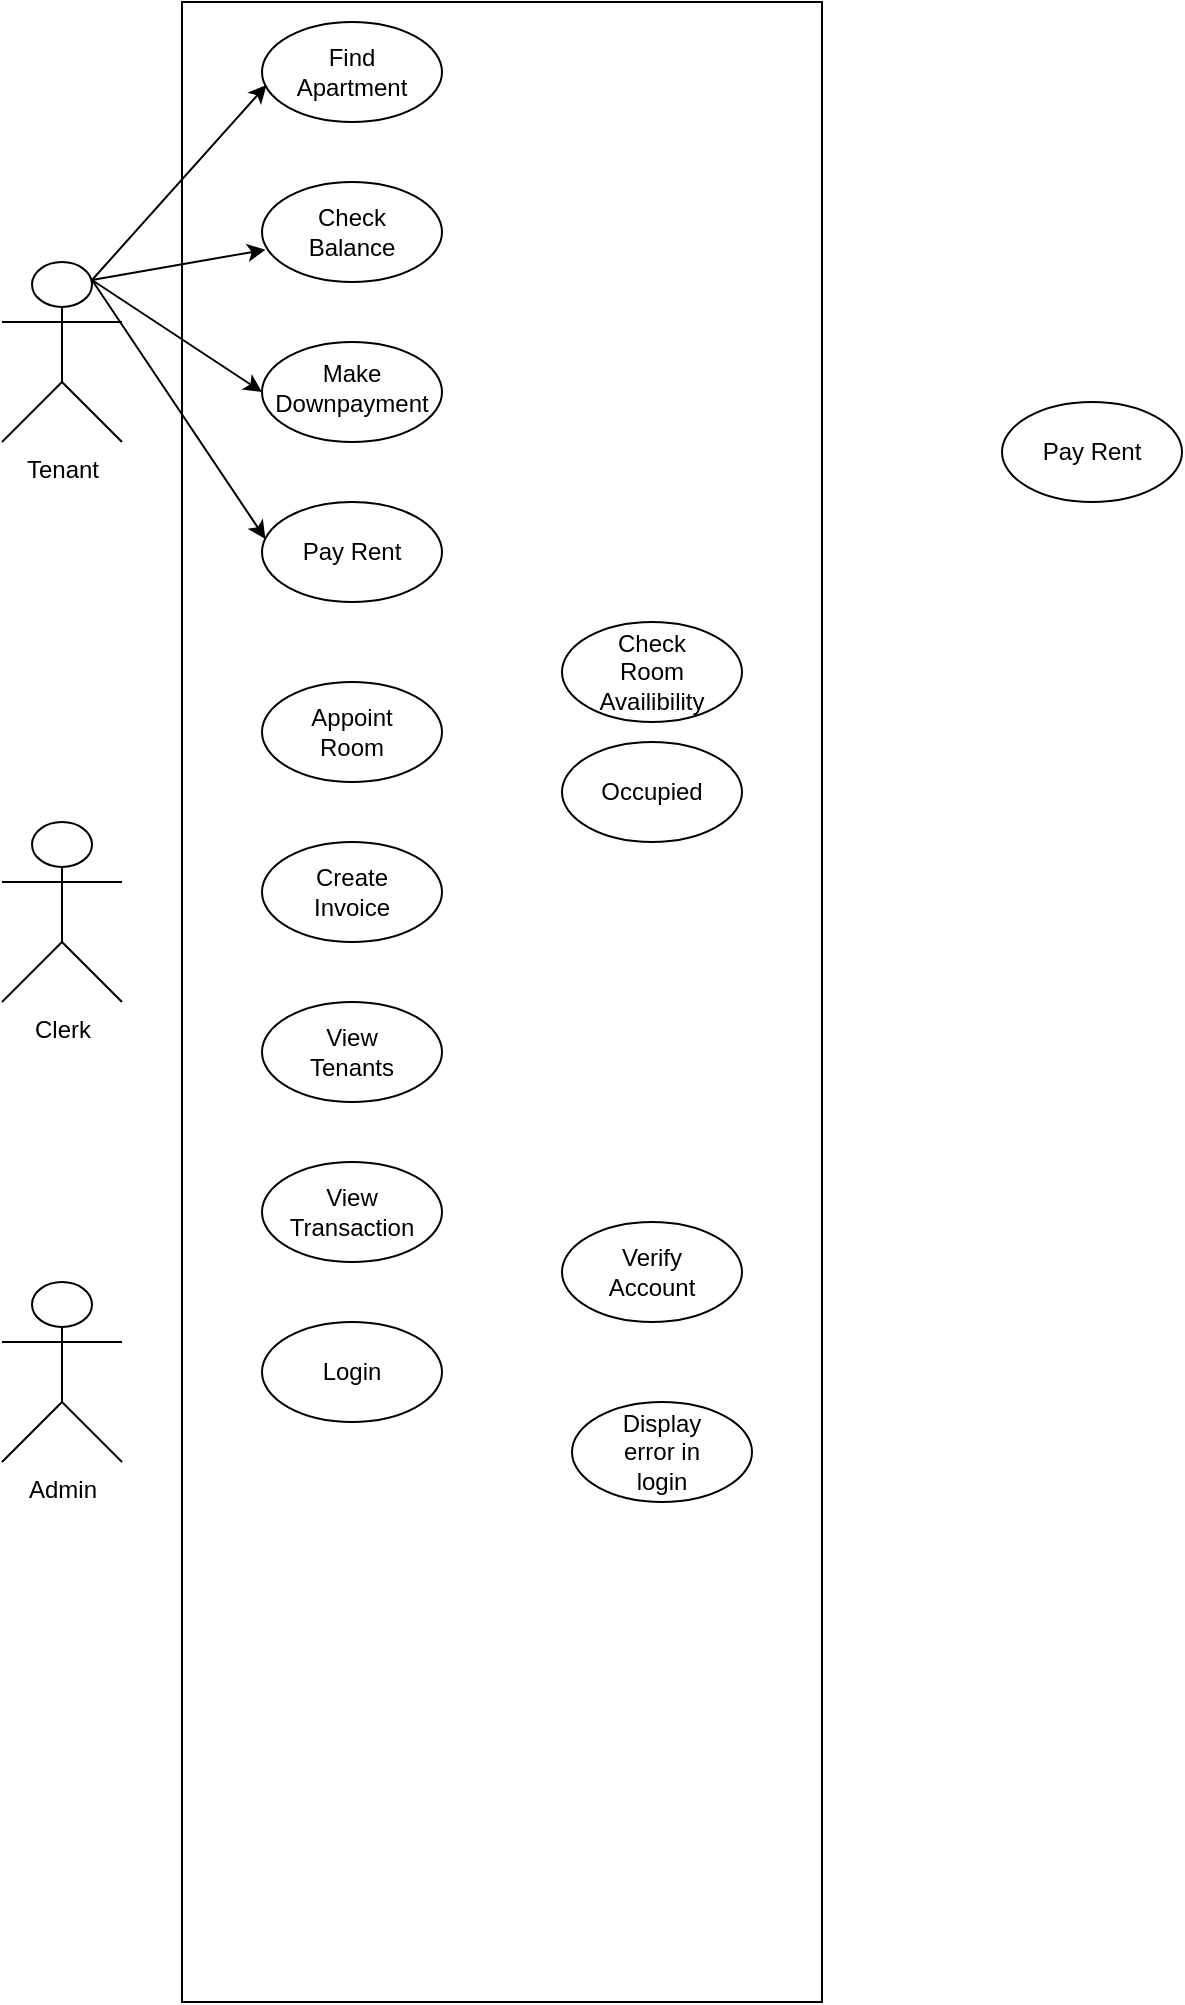 <mxfile version="24.4.0" type="github">
  <diagram name="Page-1" id="ErVDkJ_VCSMGlqEWy1Zw">
    <mxGraphModel dx="1383" dy="1871" grid="1" gridSize="10" guides="1" tooltips="1" connect="1" arrows="1" fold="1" page="1" pageScale="1" pageWidth="850" pageHeight="1100" math="0" shadow="0">
      <root>
        <mxCell id="0" />
        <mxCell id="1" parent="0" />
        <mxCell id="4Zrpz9rt_v4OXxLSvFco-5" value="" style="rounded=0;whiteSpace=wrap;html=1;" parent="1" vertex="1">
          <mxGeometry x="230" y="-280" width="320" height="1000" as="geometry" />
        </mxCell>
        <mxCell id="4Zrpz9rt_v4OXxLSvFco-1" value="Tenant" style="shape=umlActor;verticalLabelPosition=bottom;verticalAlign=top;html=1;outlineConnect=0;" parent="1" vertex="1">
          <mxGeometry x="140" y="-150" width="60" height="90" as="geometry" />
        </mxCell>
        <mxCell id="4Zrpz9rt_v4OXxLSvFco-7" value="Clerk" style="shape=umlActor;verticalLabelPosition=bottom;verticalAlign=top;html=1;outlineConnect=0;" parent="1" vertex="1">
          <mxGeometry x="140" y="130" width="60" height="90" as="geometry" />
        </mxCell>
        <mxCell id="4Zrpz9rt_v4OXxLSvFco-8" value="" style="ellipse;whiteSpace=wrap;html=1;" parent="1" vertex="1">
          <mxGeometry x="270" y="-270" width="90" height="50" as="geometry" />
        </mxCell>
        <mxCell id="4Zrpz9rt_v4OXxLSvFco-15" value="" style="ellipse;whiteSpace=wrap;html=1;" parent="1" vertex="1">
          <mxGeometry x="270" y="-190" width="90" height="50" as="geometry" />
        </mxCell>
        <mxCell id="4Zrpz9rt_v4OXxLSvFco-16" value="" style="ellipse;whiteSpace=wrap;html=1;" parent="1" vertex="1">
          <mxGeometry x="270" y="-110" width="90" height="50" as="geometry" />
        </mxCell>
        <mxCell id="4Zrpz9rt_v4OXxLSvFco-17" value="" style="ellipse;whiteSpace=wrap;html=1;" parent="1" vertex="1">
          <mxGeometry x="270" y="-30" width="90" height="50" as="geometry" />
        </mxCell>
        <mxCell id="4Zrpz9rt_v4OXxLSvFco-18" value="Find Apartment" style="text;html=1;align=center;verticalAlign=middle;whiteSpace=wrap;rounded=0;" parent="1" vertex="1">
          <mxGeometry x="285" y="-260" width="60" height="30" as="geometry" />
        </mxCell>
        <mxCell id="4Zrpz9rt_v4OXxLSvFco-19" value="Make Downpayment" style="text;html=1;align=center;verticalAlign=middle;whiteSpace=wrap;rounded=0;" parent="1" vertex="1">
          <mxGeometry x="285" y="-102" width="60" height="30" as="geometry" />
        </mxCell>
        <mxCell id="4Zrpz9rt_v4OXxLSvFco-20" value="Pay Rent" style="text;html=1;align=center;verticalAlign=middle;whiteSpace=wrap;rounded=0;" parent="1" vertex="1">
          <mxGeometry x="285" y="-20" width="60" height="30" as="geometry" />
        </mxCell>
        <mxCell id="4Zrpz9rt_v4OXxLSvFco-21" value="Check Balance" style="text;html=1;align=center;verticalAlign=middle;whiteSpace=wrap;rounded=0;" parent="1" vertex="1">
          <mxGeometry x="285" y="-180" width="60" height="30" as="geometry" />
        </mxCell>
        <mxCell id="4Zrpz9rt_v4OXxLSvFco-28" value="" style="endArrow=classic;html=1;rounded=0;entryX=0.025;entryY=0.631;entryDx=0;entryDy=0;entryPerimeter=0;exitX=0.75;exitY=0.1;exitDx=0;exitDy=0;exitPerimeter=0;" parent="1" source="4Zrpz9rt_v4OXxLSvFco-1" target="4Zrpz9rt_v4OXxLSvFco-8" edge="1">
          <mxGeometry width="50" height="50" relative="1" as="geometry">
            <mxPoint x="180" y="210" as="sourcePoint" />
            <mxPoint x="230" y="160" as="targetPoint" />
          </mxGeometry>
        </mxCell>
        <mxCell id="4Zrpz9rt_v4OXxLSvFco-29" value="" style="endArrow=classic;html=1;rounded=0;entryX=0.019;entryY=0.677;entryDx=0;entryDy=0;entryPerimeter=0;exitX=0.75;exitY=0.1;exitDx=0;exitDy=0;exitPerimeter=0;" parent="1" source="4Zrpz9rt_v4OXxLSvFco-1" target="4Zrpz9rt_v4OXxLSvFco-15" edge="1">
          <mxGeometry width="50" height="50" relative="1" as="geometry">
            <mxPoint x="173" y="300" as="sourcePoint" />
            <mxPoint x="280" y="193" as="targetPoint" />
          </mxGeometry>
        </mxCell>
        <mxCell id="4Zrpz9rt_v4OXxLSvFco-30" value="" style="endArrow=classic;html=1;rounded=0;entryX=0;entryY=0.5;entryDx=0;entryDy=0;exitX=0.75;exitY=0.1;exitDx=0;exitDy=0;exitPerimeter=0;" parent="1" source="4Zrpz9rt_v4OXxLSvFco-1" target="4Zrpz9rt_v4OXxLSvFco-16" edge="1">
          <mxGeometry width="50" height="50" relative="1" as="geometry">
            <mxPoint x="173" y="240" as="sourcePoint" />
            <mxPoint x="280" y="215" as="targetPoint" />
          </mxGeometry>
        </mxCell>
        <mxCell id="4Zrpz9rt_v4OXxLSvFco-31" value="" style="endArrow=classic;html=1;rounded=0;entryX=0.019;entryY=0.369;entryDx=0;entryDy=0;exitX=0.75;exitY=0.1;exitDx=0;exitDy=0;exitPerimeter=0;entryPerimeter=0;" parent="1" source="4Zrpz9rt_v4OXxLSvFco-1" target="4Zrpz9rt_v4OXxLSvFco-17" edge="1">
          <mxGeometry width="50" height="50" relative="1" as="geometry">
            <mxPoint x="185" y="229" as="sourcePoint" />
            <mxPoint x="290" y="275" as="targetPoint" />
          </mxGeometry>
        </mxCell>
        <mxCell id="G-fdZk_4QnjWKT7sK4zd-1" value="Admin" style="shape=umlActor;verticalLabelPosition=bottom;verticalAlign=top;html=1;outlineConnect=0;" vertex="1" parent="1">
          <mxGeometry x="140" y="360" width="60" height="90" as="geometry" />
        </mxCell>
        <mxCell id="G-fdZk_4QnjWKT7sK4zd-5" value="" style="ellipse;whiteSpace=wrap;html=1;" vertex="1" parent="1">
          <mxGeometry x="640" y="-80" width="90" height="50" as="geometry" />
        </mxCell>
        <mxCell id="G-fdZk_4QnjWKT7sK4zd-6" value="Pay Rent" style="text;html=1;align=center;verticalAlign=middle;whiteSpace=wrap;rounded=0;" vertex="1" parent="1">
          <mxGeometry x="655" y="-70" width="60" height="30" as="geometry" />
        </mxCell>
        <mxCell id="G-fdZk_4QnjWKT7sK4zd-7" value="" style="ellipse;whiteSpace=wrap;html=1;" vertex="1" parent="1">
          <mxGeometry x="270" y="300" width="90" height="50" as="geometry" />
        </mxCell>
        <mxCell id="G-fdZk_4QnjWKT7sK4zd-8" value="View Transaction" style="text;html=1;align=center;verticalAlign=middle;whiteSpace=wrap;rounded=0;" vertex="1" parent="1">
          <mxGeometry x="285" y="310" width="60" height="30" as="geometry" />
        </mxCell>
        <mxCell id="G-fdZk_4QnjWKT7sK4zd-9" value="" style="ellipse;whiteSpace=wrap;html=1;" vertex="1" parent="1">
          <mxGeometry x="270" y="60" width="90" height="50" as="geometry" />
        </mxCell>
        <mxCell id="G-fdZk_4QnjWKT7sK4zd-10" value="Appoint Room" style="text;html=1;align=center;verticalAlign=middle;whiteSpace=wrap;rounded=0;" vertex="1" parent="1">
          <mxGeometry x="285" y="70" width="60" height="30" as="geometry" />
        </mxCell>
        <mxCell id="G-fdZk_4QnjWKT7sK4zd-13" value="" style="ellipse;whiteSpace=wrap;html=1;" vertex="1" parent="1">
          <mxGeometry x="270" y="140" width="90" height="50" as="geometry" />
        </mxCell>
        <mxCell id="G-fdZk_4QnjWKT7sK4zd-14" value="Create Invoice" style="text;html=1;align=center;verticalAlign=middle;whiteSpace=wrap;rounded=0;" vertex="1" parent="1">
          <mxGeometry x="285" y="150" width="60" height="30" as="geometry" />
        </mxCell>
        <mxCell id="G-fdZk_4QnjWKT7sK4zd-15" value="" style="ellipse;whiteSpace=wrap;html=1;" vertex="1" parent="1">
          <mxGeometry x="270" y="220" width="90" height="50" as="geometry" />
        </mxCell>
        <mxCell id="G-fdZk_4QnjWKT7sK4zd-16" value="View Tenants" style="text;html=1;align=center;verticalAlign=middle;whiteSpace=wrap;rounded=0;" vertex="1" parent="1">
          <mxGeometry x="285" y="230" width="60" height="30" as="geometry" />
        </mxCell>
        <mxCell id="G-fdZk_4QnjWKT7sK4zd-17" value="" style="ellipse;whiteSpace=wrap;html=1;" vertex="1" parent="1">
          <mxGeometry x="270" y="380" width="90" height="50" as="geometry" />
        </mxCell>
        <mxCell id="G-fdZk_4QnjWKT7sK4zd-18" value="Login" style="text;html=1;align=center;verticalAlign=middle;whiteSpace=wrap;rounded=0;" vertex="1" parent="1">
          <mxGeometry x="285" y="390" width="60" height="30" as="geometry" />
        </mxCell>
        <mxCell id="G-fdZk_4QnjWKT7sK4zd-19" value="" style="ellipse;whiteSpace=wrap;html=1;" vertex="1" parent="1">
          <mxGeometry x="420" y="30" width="90" height="50" as="geometry" />
        </mxCell>
        <mxCell id="G-fdZk_4QnjWKT7sK4zd-20" value="Check Room Availibility" style="text;html=1;align=center;verticalAlign=middle;whiteSpace=wrap;rounded=0;" vertex="1" parent="1">
          <mxGeometry x="435" y="40" width="60" height="30" as="geometry" />
        </mxCell>
        <mxCell id="G-fdZk_4QnjWKT7sK4zd-21" value="" style="ellipse;whiteSpace=wrap;html=1;" vertex="1" parent="1">
          <mxGeometry x="420" y="330" width="90" height="50" as="geometry" />
        </mxCell>
        <mxCell id="G-fdZk_4QnjWKT7sK4zd-22" value="Verify Account" style="text;html=1;align=center;verticalAlign=middle;whiteSpace=wrap;rounded=0;" vertex="1" parent="1">
          <mxGeometry x="435" y="340" width="60" height="30" as="geometry" />
        </mxCell>
        <mxCell id="G-fdZk_4QnjWKT7sK4zd-23" value="" style="ellipse;whiteSpace=wrap;html=1;" vertex="1" parent="1">
          <mxGeometry x="425" y="420" width="90" height="50" as="geometry" />
        </mxCell>
        <mxCell id="G-fdZk_4QnjWKT7sK4zd-24" value="Display error in login" style="text;html=1;align=center;verticalAlign=middle;whiteSpace=wrap;rounded=0;" vertex="1" parent="1">
          <mxGeometry x="440" y="430" width="60" height="30" as="geometry" />
        </mxCell>
        <mxCell id="G-fdZk_4QnjWKT7sK4zd-25" value="" style="ellipse;whiteSpace=wrap;html=1;" vertex="1" parent="1">
          <mxGeometry x="420" y="90" width="90" height="50" as="geometry" />
        </mxCell>
        <mxCell id="G-fdZk_4QnjWKT7sK4zd-26" value="Occupied" style="text;html=1;align=center;verticalAlign=middle;whiteSpace=wrap;rounded=0;" vertex="1" parent="1">
          <mxGeometry x="435" y="100" width="60" height="30" as="geometry" />
        </mxCell>
      </root>
    </mxGraphModel>
  </diagram>
</mxfile>

